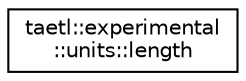 digraph "Graphical Class Hierarchy"
{
  edge [fontname="Helvetica",fontsize="10",labelfontname="Helvetica",labelfontsize="10"];
  node [fontname="Helvetica",fontsize="10",shape=record];
  rankdir="LR";
  Node0 [label="taetl::experimental\l::units::length",height=0.2,width=0.4,color="black", fillcolor="white", style="filled",URL="$structtaetl_1_1experimental_1_1units_1_1length.html"];
}
